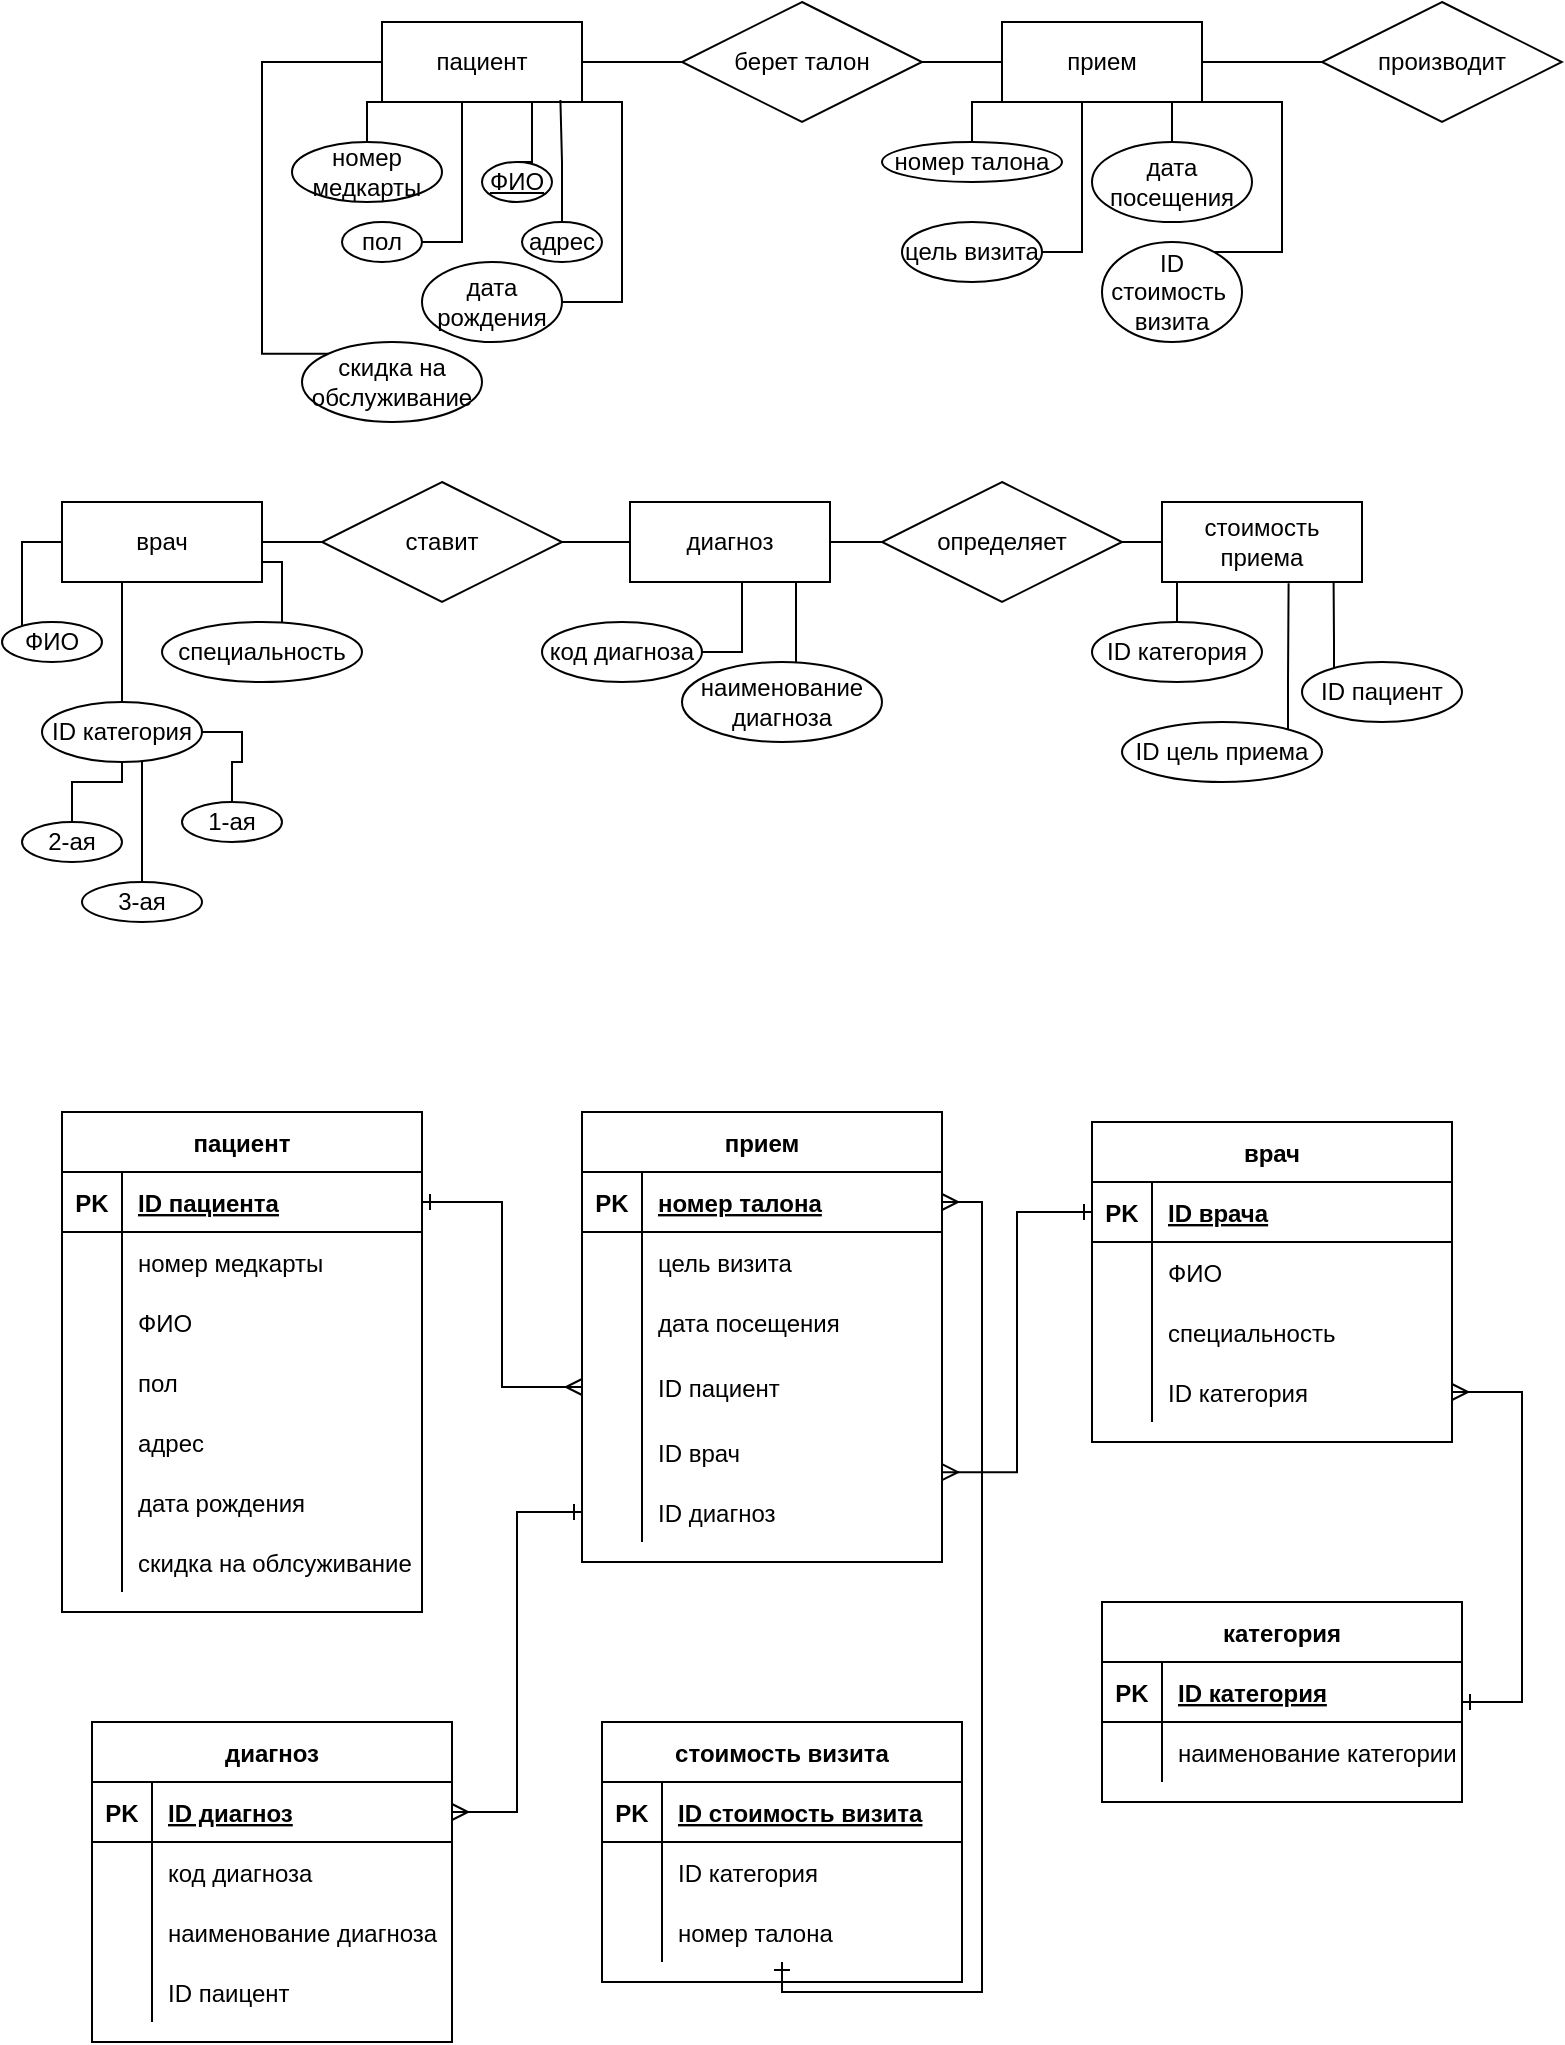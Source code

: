 <mxfile version="20.5.1" type="github">
  <diagram id="0X3aMQWkhvDqGYHZ45x1" name="Страница 1">
    <mxGraphModel dx="1247" dy="706" grid="1" gridSize="10" guides="1" tooltips="1" connect="1" arrows="1" fold="1" page="1" pageScale="1" pageWidth="827" pageHeight="1169" math="0" shadow="0">
      <root>
        <mxCell id="0" />
        <mxCell id="1" parent="0" />
        <mxCell id="5ys136opiZQSAvbPAlZ9-31" style="edgeStyle=orthogonalEdgeStyle;rounded=0;orthogonalLoop=1;jettySize=auto;html=1;entryX=0;entryY=0.5;entryDx=0;entryDy=0;endArrow=none;endFill=0;" parent="1" source="5ys136opiZQSAvbPAlZ9-1" target="5ys136opiZQSAvbPAlZ9-2" edge="1">
          <mxGeometry relative="1" as="geometry" />
        </mxCell>
        <mxCell id="5ys136opiZQSAvbPAlZ9-1" value="пациент" style="whiteSpace=wrap;html=1;align=center;" parent="1" vertex="1">
          <mxGeometry x="190" y="40" width="100" height="40" as="geometry" />
        </mxCell>
        <mxCell id="5ys136opiZQSAvbPAlZ9-32" style="edgeStyle=orthogonalEdgeStyle;rounded=0;orthogonalLoop=1;jettySize=auto;html=1;endArrow=none;endFill=0;" parent="1" source="5ys136opiZQSAvbPAlZ9-2" target="5ys136opiZQSAvbPAlZ9-30" edge="1">
          <mxGeometry relative="1" as="geometry" />
        </mxCell>
        <mxCell id="5ys136opiZQSAvbPAlZ9-2" value="берет талон" style="shape=rhombus;perimeter=rhombusPerimeter;whiteSpace=wrap;html=1;align=center;" parent="1" vertex="1">
          <mxGeometry x="340" y="30" width="120" height="60" as="geometry" />
        </mxCell>
        <mxCell id="5ys136opiZQSAvbPAlZ9-10" style="edgeStyle=orthogonalEdgeStyle;rounded=0;orthogonalLoop=1;jettySize=auto;html=1;endArrow=none;endFill=0;" parent="1" source="5ys136opiZQSAvbPAlZ9-4" target="5ys136opiZQSAvbPAlZ9-1" edge="1">
          <mxGeometry relative="1" as="geometry" />
        </mxCell>
        <mxCell id="5ys136opiZQSAvbPAlZ9-4" value="номер медкарты" style="ellipse;whiteSpace=wrap;html=1;align=center;" parent="1" vertex="1">
          <mxGeometry x="145" y="100" width="75" height="30" as="geometry" />
        </mxCell>
        <mxCell id="5ys136opiZQSAvbPAlZ9-28" style="edgeStyle=orthogonalEdgeStyle;rounded=0;orthogonalLoop=1;jettySize=auto;html=1;exitX=0.5;exitY=0;exitDx=0;exitDy=0;entryX=0.75;entryY=1;entryDx=0;entryDy=0;endArrow=none;endFill=0;" parent="1" source="5ys136opiZQSAvbPAlZ9-5" target="5ys136opiZQSAvbPAlZ9-1" edge="1">
          <mxGeometry relative="1" as="geometry" />
        </mxCell>
        <mxCell id="5ys136opiZQSAvbPAlZ9-5" value="ФИО" style="ellipse;whiteSpace=wrap;html=1;align=center;fontStyle=4;" parent="1" vertex="1">
          <mxGeometry x="240" y="110" width="35" height="20" as="geometry" />
        </mxCell>
        <mxCell id="5ys136opiZQSAvbPAlZ9-20" style="edgeStyle=orthogonalEdgeStyle;rounded=0;orthogonalLoop=1;jettySize=auto;html=1;entryX=1;entryY=1;entryDx=0;entryDy=0;endArrow=none;endFill=0;" parent="1" source="5ys136opiZQSAvbPAlZ9-6" target="5ys136opiZQSAvbPAlZ9-1" edge="1">
          <mxGeometry relative="1" as="geometry">
            <Array as="points">
              <mxPoint x="310" y="180" />
              <mxPoint x="310" y="80" />
            </Array>
          </mxGeometry>
        </mxCell>
        <mxCell id="5ys136opiZQSAvbPAlZ9-6" value="дата рождения" style="ellipse;whiteSpace=wrap;html=1;align=center;" parent="1" vertex="1">
          <mxGeometry x="210" y="160" width="70" height="40" as="geometry" />
        </mxCell>
        <mxCell id="5ys136opiZQSAvbPAlZ9-29" style="edgeStyle=orthogonalEdgeStyle;rounded=0;orthogonalLoop=1;jettySize=auto;html=1;endArrow=none;endFill=0;" parent="1" source="5ys136opiZQSAvbPAlZ9-7" target="5ys136opiZQSAvbPAlZ9-1" edge="1">
          <mxGeometry relative="1" as="geometry">
            <Array as="points">
              <mxPoint x="230" y="150" />
            </Array>
          </mxGeometry>
        </mxCell>
        <mxCell id="5ys136opiZQSAvbPAlZ9-7" value="пол" style="ellipse;whiteSpace=wrap;html=1;align=center;" parent="1" vertex="1">
          <mxGeometry x="170" y="140" width="40" height="20" as="geometry" />
        </mxCell>
        <mxCell id="5ys136opiZQSAvbPAlZ9-21" style="edgeStyle=orthogonalEdgeStyle;rounded=0;orthogonalLoop=1;jettySize=auto;html=1;entryX=0.892;entryY=0.975;entryDx=0;entryDy=0;entryPerimeter=0;endArrow=none;endFill=0;" parent="1" source="5ys136opiZQSAvbPAlZ9-8" target="5ys136opiZQSAvbPAlZ9-1" edge="1">
          <mxGeometry relative="1" as="geometry" />
        </mxCell>
        <mxCell id="5ys136opiZQSAvbPAlZ9-8" value="адрес" style="ellipse;whiteSpace=wrap;html=1;align=center;" parent="1" vertex="1">
          <mxGeometry x="260" y="140" width="40" height="20" as="geometry" />
        </mxCell>
        <mxCell id="5ys136opiZQSAvbPAlZ9-22" style="edgeStyle=orthogonalEdgeStyle;rounded=0;orthogonalLoop=1;jettySize=auto;html=1;exitX=0;exitY=0;exitDx=0;exitDy=0;entryX=0;entryY=0.5;entryDx=0;entryDy=0;endArrow=none;endFill=0;" parent="1" source="5ys136opiZQSAvbPAlZ9-9" target="5ys136opiZQSAvbPAlZ9-1" edge="1">
          <mxGeometry relative="1" as="geometry">
            <Array as="points">
              <mxPoint x="130" y="206" />
              <mxPoint x="130" y="60" />
            </Array>
          </mxGeometry>
        </mxCell>
        <mxCell id="5ys136opiZQSAvbPAlZ9-9" value="скидка на обслуживание" style="ellipse;whiteSpace=wrap;html=1;align=center;" parent="1" vertex="1">
          <mxGeometry x="150" y="200" width="90" height="40" as="geometry" />
        </mxCell>
        <mxCell id="5ys136opiZQSAvbPAlZ9-46" style="edgeStyle=orthogonalEdgeStyle;rounded=0;orthogonalLoop=1;jettySize=auto;html=1;exitX=1;exitY=0.5;exitDx=0;exitDy=0;endArrow=none;endFill=0;" parent="1" source="5ys136opiZQSAvbPAlZ9-30" edge="1">
          <mxGeometry relative="1" as="geometry">
            <mxPoint x="661" y="60.0" as="targetPoint" />
          </mxGeometry>
        </mxCell>
        <mxCell id="5ys136opiZQSAvbPAlZ9-30" value="прием" style="whiteSpace=wrap;html=1;align=center;" parent="1" vertex="1">
          <mxGeometry x="500" y="40" width="100" height="40" as="geometry" />
        </mxCell>
        <mxCell id="5ys136opiZQSAvbPAlZ9-38" style="edgeStyle=orthogonalEdgeStyle;rounded=0;orthogonalLoop=1;jettySize=auto;html=1;endArrow=none;endFill=0;" parent="1" source="5ys136opiZQSAvbPAlZ9-33" target="5ys136opiZQSAvbPAlZ9-30" edge="1">
          <mxGeometry relative="1" as="geometry" />
        </mxCell>
        <mxCell id="5ys136opiZQSAvbPAlZ9-33" value="номер талона" style="ellipse;whiteSpace=wrap;html=1;align=center;" parent="1" vertex="1">
          <mxGeometry x="440" y="100" width="90" height="20" as="geometry" />
        </mxCell>
        <mxCell id="5ys136opiZQSAvbPAlZ9-43" style="edgeStyle=orthogonalEdgeStyle;rounded=0;orthogonalLoop=1;jettySize=auto;html=1;endArrow=none;endFill=0;" parent="1" source="5ys136opiZQSAvbPAlZ9-34" target="5ys136opiZQSAvbPAlZ9-30" edge="1">
          <mxGeometry relative="1" as="geometry" />
        </mxCell>
        <mxCell id="5ys136opiZQSAvbPAlZ9-34" value="дата посещения" style="ellipse;whiteSpace=wrap;html=1;align=center;" parent="1" vertex="1">
          <mxGeometry x="545" y="100" width="80" height="40" as="geometry" />
        </mxCell>
        <mxCell id="5ys136opiZQSAvbPAlZ9-39" style="edgeStyle=orthogonalEdgeStyle;rounded=0;orthogonalLoop=1;jettySize=auto;html=1;endArrow=none;endFill=0;" parent="1" source="5ys136opiZQSAvbPAlZ9-36" target="5ys136opiZQSAvbPAlZ9-30" edge="1">
          <mxGeometry relative="1" as="geometry">
            <Array as="points">
              <mxPoint x="540" y="155" />
            </Array>
          </mxGeometry>
        </mxCell>
        <mxCell id="5ys136opiZQSAvbPAlZ9-36" value="цель визита" style="ellipse;whiteSpace=wrap;html=1;align=center;" parent="1" vertex="1">
          <mxGeometry x="450" y="140" width="70" height="30" as="geometry" />
        </mxCell>
        <mxCell id="5ys136opiZQSAvbPAlZ9-41" style="edgeStyle=orthogonalEdgeStyle;rounded=0;orthogonalLoop=1;jettySize=auto;html=1;entryX=1;entryY=0.5;entryDx=0;entryDy=0;endArrow=none;endFill=0;" parent="1" source="5ys136opiZQSAvbPAlZ9-37" target="5ys136opiZQSAvbPAlZ9-30" edge="1">
          <mxGeometry relative="1" as="geometry">
            <Array as="points">
              <mxPoint x="640" y="155" />
              <mxPoint x="640" y="80" />
              <mxPoint x="600" y="80" />
            </Array>
          </mxGeometry>
        </mxCell>
        <mxCell id="5ys136opiZQSAvbPAlZ9-37" value="ID стоимость&amp;nbsp; визита" style="ellipse;whiteSpace=wrap;html=1;align=center;" parent="1" vertex="1">
          <mxGeometry x="550" y="150" width="70" height="50" as="geometry" />
        </mxCell>
        <mxCell id="5ys136opiZQSAvbPAlZ9-56" style="edgeStyle=orthogonalEdgeStyle;rounded=0;orthogonalLoop=1;jettySize=auto;html=1;entryX=0;entryY=0.5;entryDx=0;entryDy=0;endArrow=none;endFill=0;" parent="1" edge="1">
          <mxGeometry relative="1" as="geometry">
            <mxPoint x="250" y="300" as="sourcePoint" />
            <mxPoint x="314" y="300" as="targetPoint" />
          </mxGeometry>
        </mxCell>
        <mxCell id="5ys136opiZQSAvbPAlZ9-61" style="edgeStyle=orthogonalEdgeStyle;rounded=0;orthogonalLoop=1;jettySize=auto;html=1;endArrow=none;endFill=0;" parent="1" source="5ys136opiZQSAvbPAlZ9-57" edge="1">
          <mxGeometry relative="1" as="geometry">
            <mxPoint x="360.5" y="315" as="targetPoint" />
          </mxGeometry>
        </mxCell>
        <mxCell id="5ys136opiZQSAvbPAlZ9-57" value="код диагноза" style="ellipse;whiteSpace=wrap;html=1;align=center;" parent="1" vertex="1">
          <mxGeometry x="270" y="340" width="80" height="30" as="geometry" />
        </mxCell>
        <mxCell id="5ys136opiZQSAvbPAlZ9-62" style="edgeStyle=orthogonalEdgeStyle;rounded=0;orthogonalLoop=1;jettySize=auto;html=1;endArrow=none;endFill=0;" parent="1" source="5ys136opiZQSAvbPAlZ9-58" edge="1">
          <mxGeometry relative="1" as="geometry">
            <mxPoint x="397" y="320" as="targetPoint" />
            <Array as="points">
              <mxPoint x="397" y="350" />
              <mxPoint x="397" y="350" />
            </Array>
          </mxGeometry>
        </mxCell>
        <mxCell id="5ys136opiZQSAvbPAlZ9-58" value="наименование диагноза" style="ellipse;whiteSpace=wrap;html=1;align=center;" parent="1" vertex="1">
          <mxGeometry x="340" y="360" width="100" height="40" as="geometry" />
        </mxCell>
        <mxCell id="5ys136opiZQSAvbPAlZ9-69" style="edgeStyle=orthogonalEdgeStyle;rounded=0;orthogonalLoop=1;jettySize=auto;html=1;entryX=0;entryY=0.5;entryDx=0;entryDy=0;endArrow=none;endFill=0;" parent="1" source="5ys136opiZQSAvbPAlZ9-59" target="5ys136opiZQSAvbPAlZ9-68" edge="1">
          <mxGeometry relative="1" as="geometry" />
        </mxCell>
        <mxCell id="5ys136opiZQSAvbPAlZ9-59" value="диагноз" style="whiteSpace=wrap;html=1;align=center;" parent="1" vertex="1">
          <mxGeometry x="314" y="280" width="100" height="40" as="geometry" />
        </mxCell>
        <mxCell id="5ys136opiZQSAvbPAlZ9-65" value="стоимость приема" style="whiteSpace=wrap;html=1;align=center;" parent="1" vertex="1">
          <mxGeometry x="580" y="280" width="100" height="40" as="geometry" />
        </mxCell>
        <mxCell id="5ys136opiZQSAvbPAlZ9-70" style="edgeStyle=orthogonalEdgeStyle;rounded=0;orthogonalLoop=1;jettySize=auto;html=1;entryX=0;entryY=0.5;entryDx=0;entryDy=0;endArrow=none;endFill=0;" parent="1" source="5ys136opiZQSAvbPAlZ9-68" target="5ys136opiZQSAvbPAlZ9-65" edge="1">
          <mxGeometry relative="1" as="geometry" />
        </mxCell>
        <mxCell id="5ys136opiZQSAvbPAlZ9-68" value="определяет" style="shape=rhombus;perimeter=rhombusPerimeter;whiteSpace=wrap;html=1;align=center;" parent="1" vertex="1">
          <mxGeometry x="440" y="270" width="120" height="60" as="geometry" />
        </mxCell>
        <mxCell id="5ys136opiZQSAvbPAlZ9-74" style="edgeStyle=orthogonalEdgeStyle;rounded=0;orthogonalLoop=1;jettySize=auto;html=1;entryX=0.075;entryY=1.058;entryDx=0;entryDy=0;entryPerimeter=0;endArrow=none;endFill=0;" parent="1" source="5ys136opiZQSAvbPAlZ9-71" target="5ys136opiZQSAvbPAlZ9-65" edge="1">
          <mxGeometry relative="1" as="geometry" />
        </mxCell>
        <mxCell id="5ys136opiZQSAvbPAlZ9-71" value="ID категория" style="ellipse;whiteSpace=wrap;html=1;align=center;" parent="1" vertex="1">
          <mxGeometry x="545" y="340" width="85" height="30" as="geometry" />
        </mxCell>
        <mxCell id="5ys136opiZQSAvbPAlZ9-76" style="edgeStyle=orthogonalEdgeStyle;rounded=0;orthogonalLoop=1;jettySize=auto;html=1;entryX=0.633;entryY=1.017;entryDx=0;entryDy=0;entryPerimeter=0;endArrow=none;endFill=0;" parent="1" source="5ys136opiZQSAvbPAlZ9-72" target="5ys136opiZQSAvbPAlZ9-65" edge="1">
          <mxGeometry relative="1" as="geometry">
            <Array as="points">
              <mxPoint x="643" y="370" />
              <mxPoint x="643" y="370" />
            </Array>
          </mxGeometry>
        </mxCell>
        <mxCell id="5ys136opiZQSAvbPAlZ9-72" value="ID цель приема" style="ellipse;whiteSpace=wrap;html=1;align=center;" parent="1" vertex="1">
          <mxGeometry x="560" y="390" width="100" height="30" as="geometry" />
        </mxCell>
        <mxCell id="5ys136opiZQSAvbPAlZ9-75" style="edgeStyle=orthogonalEdgeStyle;rounded=0;orthogonalLoop=1;jettySize=auto;html=1;entryX=0.858;entryY=0.996;entryDx=0;entryDy=0;entryPerimeter=0;endArrow=none;endFill=0;" parent="1" source="5ys136opiZQSAvbPAlZ9-73" target="5ys136opiZQSAvbPAlZ9-65" edge="1">
          <mxGeometry relative="1" as="geometry">
            <Array as="points">
              <mxPoint x="666" y="350" />
              <mxPoint x="666" y="350" />
            </Array>
          </mxGeometry>
        </mxCell>
        <mxCell id="5ys136opiZQSAvbPAlZ9-73" value="ID пациент" style="ellipse;whiteSpace=wrap;html=1;align=center;" parent="1" vertex="1">
          <mxGeometry x="650" y="360" width="80" height="30" as="geometry" />
        </mxCell>
        <mxCell id="5ys136opiZQSAvbPAlZ9-78" value="производит" style="shape=rhombus;perimeter=rhombusPerimeter;whiteSpace=wrap;html=1;align=center;" parent="1" vertex="1">
          <mxGeometry x="660" y="30" width="120" height="60" as="geometry" />
        </mxCell>
        <mxCell id="5ys136opiZQSAvbPAlZ9-81" style="edgeStyle=orthogonalEdgeStyle;rounded=0;orthogonalLoop=1;jettySize=auto;html=1;exitX=1;exitY=0.5;exitDx=0;exitDy=0;entryX=0;entryY=0.5;entryDx=0;entryDy=0;endArrow=none;endFill=0;" parent="1" source="5ys136opiZQSAvbPAlZ9-79" target="5ys136opiZQSAvbPAlZ9-80" edge="1">
          <mxGeometry relative="1" as="geometry" />
        </mxCell>
        <mxCell id="5ys136opiZQSAvbPAlZ9-89" style="edgeStyle=orthogonalEdgeStyle;rounded=0;orthogonalLoop=1;jettySize=auto;html=1;exitX=1;exitY=0.75;exitDx=0;exitDy=0;entryX=0.6;entryY=0;entryDx=0;entryDy=0;entryPerimeter=0;endArrow=none;endFill=0;" parent="1" source="5ys136opiZQSAvbPAlZ9-79" target="5ys136opiZQSAvbPAlZ9-83" edge="1">
          <mxGeometry relative="1" as="geometry" />
        </mxCell>
        <mxCell id="5ys136opiZQSAvbPAlZ9-79" value="врач" style="whiteSpace=wrap;html=1;align=center;" parent="1" vertex="1">
          <mxGeometry x="30" y="280" width="100" height="40" as="geometry" />
        </mxCell>
        <mxCell id="5ys136opiZQSAvbPAlZ9-80" value="ставит" style="shape=rhombus;perimeter=rhombusPerimeter;whiteSpace=wrap;html=1;align=center;" parent="1" vertex="1">
          <mxGeometry x="160" y="270" width="120" height="60" as="geometry" />
        </mxCell>
        <mxCell id="5ys136opiZQSAvbPAlZ9-86" style="edgeStyle=orthogonalEdgeStyle;rounded=0;orthogonalLoop=1;jettySize=auto;html=1;entryX=0;entryY=0.5;entryDx=0;entryDy=0;endArrow=none;endFill=0;" parent="1" source="5ys136opiZQSAvbPAlZ9-82" target="5ys136opiZQSAvbPAlZ9-79" edge="1">
          <mxGeometry relative="1" as="geometry">
            <Array as="points">
              <mxPoint x="10" y="300" />
            </Array>
          </mxGeometry>
        </mxCell>
        <mxCell id="5ys136opiZQSAvbPAlZ9-82" value="ФИО" style="ellipse;whiteSpace=wrap;html=1;align=center;" parent="1" vertex="1">
          <mxGeometry y="340" width="50" height="20" as="geometry" />
        </mxCell>
        <mxCell id="5ys136opiZQSAvbPAlZ9-83" value="специальность" style="ellipse;whiteSpace=wrap;html=1;align=center;" parent="1" vertex="1">
          <mxGeometry x="80" y="340" width="100" height="30" as="geometry" />
        </mxCell>
        <mxCell id="5ys136opiZQSAvbPAlZ9-88" style="edgeStyle=orthogonalEdgeStyle;rounded=0;orthogonalLoop=1;jettySize=auto;html=1;endArrow=none;endFill=0;" parent="1" source="5ys136opiZQSAvbPAlZ9-85" target="5ys136opiZQSAvbPAlZ9-79" edge="1">
          <mxGeometry relative="1" as="geometry">
            <Array as="points">
              <mxPoint x="60" y="330" />
              <mxPoint x="60" y="330" />
            </Array>
          </mxGeometry>
        </mxCell>
        <mxCell id="5ys136opiZQSAvbPAlZ9-85" value="ID категория" style="ellipse;whiteSpace=wrap;html=1;align=center;" parent="1" vertex="1">
          <mxGeometry x="20" y="380" width="80" height="30" as="geometry" />
        </mxCell>
        <mxCell id="PW4M1pUu8rgqeI3cJImN-9" style="edgeStyle=orthogonalEdgeStyle;rounded=0;orthogonalLoop=1;jettySize=auto;html=1;entryX=1;entryY=0.5;entryDx=0;entryDy=0;endArrow=none;endFill=0;" edge="1" parent="1" source="PW4M1pUu8rgqeI3cJImN-2" target="5ys136opiZQSAvbPAlZ9-85">
          <mxGeometry relative="1" as="geometry" />
        </mxCell>
        <mxCell id="PW4M1pUu8rgqeI3cJImN-2" value="1-ая" style="ellipse;whiteSpace=wrap;html=1;align=center;" vertex="1" parent="1">
          <mxGeometry x="90" y="430" width="50" height="20" as="geometry" />
        </mxCell>
        <mxCell id="PW4M1pUu8rgqeI3cJImN-7" style="edgeStyle=orthogonalEdgeStyle;rounded=0;orthogonalLoop=1;jettySize=auto;html=1;endArrow=none;endFill=0;" edge="1" parent="1" source="PW4M1pUu8rgqeI3cJImN-3" target="5ys136opiZQSAvbPAlZ9-85">
          <mxGeometry relative="1" as="geometry">
            <Array as="points">
              <mxPoint x="70" y="420" />
              <mxPoint x="70" y="420" />
            </Array>
          </mxGeometry>
        </mxCell>
        <mxCell id="PW4M1pUu8rgqeI3cJImN-3" value="3-ая" style="ellipse;whiteSpace=wrap;html=1;align=center;" vertex="1" parent="1">
          <mxGeometry x="40" y="470" width="60" height="20" as="geometry" />
        </mxCell>
        <mxCell id="PW4M1pUu8rgqeI3cJImN-8" style="edgeStyle=orthogonalEdgeStyle;rounded=0;orthogonalLoop=1;jettySize=auto;html=1;endArrow=none;endFill=0;" edge="1" parent="1" source="PW4M1pUu8rgqeI3cJImN-4" target="5ys136opiZQSAvbPAlZ9-85">
          <mxGeometry relative="1" as="geometry" />
        </mxCell>
        <mxCell id="PW4M1pUu8rgqeI3cJImN-4" value="2-ая" style="ellipse;whiteSpace=wrap;html=1;align=center;" vertex="1" parent="1">
          <mxGeometry x="10" y="440" width="50" height="20" as="geometry" />
        </mxCell>
        <mxCell id="PW4M1pUu8rgqeI3cJImN-10" value="пациент" style="shape=table;startSize=30;container=1;collapsible=1;childLayout=tableLayout;fixedRows=1;rowLines=0;fontStyle=1;align=center;resizeLast=1;" vertex="1" parent="1">
          <mxGeometry x="30" y="585" width="180" height="250" as="geometry" />
        </mxCell>
        <mxCell id="PW4M1pUu8rgqeI3cJImN-11" value="" style="shape=tableRow;horizontal=0;startSize=0;swimlaneHead=0;swimlaneBody=0;fillColor=none;collapsible=0;dropTarget=0;points=[[0,0.5],[1,0.5]];portConstraint=eastwest;top=0;left=0;right=0;bottom=1;" vertex="1" parent="PW4M1pUu8rgqeI3cJImN-10">
          <mxGeometry y="30" width="180" height="30" as="geometry" />
        </mxCell>
        <mxCell id="PW4M1pUu8rgqeI3cJImN-12" value="PK" style="shape=partialRectangle;connectable=0;fillColor=none;top=0;left=0;bottom=0;right=0;fontStyle=1;overflow=hidden;" vertex="1" parent="PW4M1pUu8rgqeI3cJImN-11">
          <mxGeometry width="30" height="30" as="geometry">
            <mxRectangle width="30" height="30" as="alternateBounds" />
          </mxGeometry>
        </mxCell>
        <mxCell id="PW4M1pUu8rgqeI3cJImN-13" value="ID пациента" style="shape=partialRectangle;connectable=0;fillColor=none;top=0;left=0;bottom=0;right=0;align=left;spacingLeft=6;fontStyle=5;overflow=hidden;" vertex="1" parent="PW4M1pUu8rgqeI3cJImN-11">
          <mxGeometry x="30" width="150" height="30" as="geometry">
            <mxRectangle width="150" height="30" as="alternateBounds" />
          </mxGeometry>
        </mxCell>
        <mxCell id="PW4M1pUu8rgqeI3cJImN-14" value="" style="shape=tableRow;horizontal=0;startSize=0;swimlaneHead=0;swimlaneBody=0;fillColor=none;collapsible=0;dropTarget=0;points=[[0,0.5],[1,0.5]];portConstraint=eastwest;top=0;left=0;right=0;bottom=0;" vertex="1" parent="PW4M1pUu8rgqeI3cJImN-10">
          <mxGeometry y="60" width="180" height="30" as="geometry" />
        </mxCell>
        <mxCell id="PW4M1pUu8rgqeI3cJImN-15" value="" style="shape=partialRectangle;connectable=0;fillColor=none;top=0;left=0;bottom=0;right=0;editable=1;overflow=hidden;" vertex="1" parent="PW4M1pUu8rgqeI3cJImN-14">
          <mxGeometry width="30" height="30" as="geometry">
            <mxRectangle width="30" height="30" as="alternateBounds" />
          </mxGeometry>
        </mxCell>
        <mxCell id="PW4M1pUu8rgqeI3cJImN-16" value="номер медкарты" style="shape=partialRectangle;connectable=0;fillColor=none;top=0;left=0;bottom=0;right=0;align=left;spacingLeft=6;overflow=hidden;" vertex="1" parent="PW4M1pUu8rgqeI3cJImN-14">
          <mxGeometry x="30" width="150" height="30" as="geometry">
            <mxRectangle width="150" height="30" as="alternateBounds" />
          </mxGeometry>
        </mxCell>
        <mxCell id="PW4M1pUu8rgqeI3cJImN-17" value="" style="shape=tableRow;horizontal=0;startSize=0;swimlaneHead=0;swimlaneBody=0;fillColor=none;collapsible=0;dropTarget=0;points=[[0,0.5],[1,0.5]];portConstraint=eastwest;top=0;left=0;right=0;bottom=0;" vertex="1" parent="PW4M1pUu8rgqeI3cJImN-10">
          <mxGeometry y="90" width="180" height="30" as="geometry" />
        </mxCell>
        <mxCell id="PW4M1pUu8rgqeI3cJImN-18" value="" style="shape=partialRectangle;connectable=0;fillColor=none;top=0;left=0;bottom=0;right=0;editable=1;overflow=hidden;" vertex="1" parent="PW4M1pUu8rgqeI3cJImN-17">
          <mxGeometry width="30" height="30" as="geometry">
            <mxRectangle width="30" height="30" as="alternateBounds" />
          </mxGeometry>
        </mxCell>
        <mxCell id="PW4M1pUu8rgqeI3cJImN-19" value="ФИО" style="shape=partialRectangle;connectable=0;fillColor=none;top=0;left=0;bottom=0;right=0;align=left;spacingLeft=6;overflow=hidden;" vertex="1" parent="PW4M1pUu8rgqeI3cJImN-17">
          <mxGeometry x="30" width="150" height="30" as="geometry">
            <mxRectangle width="150" height="30" as="alternateBounds" />
          </mxGeometry>
        </mxCell>
        <mxCell id="PW4M1pUu8rgqeI3cJImN-20" value="" style="shape=tableRow;horizontal=0;startSize=0;swimlaneHead=0;swimlaneBody=0;fillColor=none;collapsible=0;dropTarget=0;points=[[0,0.5],[1,0.5]];portConstraint=eastwest;top=0;left=0;right=0;bottom=0;" vertex="1" parent="PW4M1pUu8rgqeI3cJImN-10">
          <mxGeometry y="120" width="180" height="30" as="geometry" />
        </mxCell>
        <mxCell id="PW4M1pUu8rgqeI3cJImN-21" value="" style="shape=partialRectangle;connectable=0;fillColor=none;top=0;left=0;bottom=0;right=0;editable=1;overflow=hidden;" vertex="1" parent="PW4M1pUu8rgqeI3cJImN-20">
          <mxGeometry width="30" height="30" as="geometry">
            <mxRectangle width="30" height="30" as="alternateBounds" />
          </mxGeometry>
        </mxCell>
        <mxCell id="PW4M1pUu8rgqeI3cJImN-22" value="пол" style="shape=partialRectangle;connectable=0;fillColor=none;top=0;left=0;bottom=0;right=0;align=left;spacingLeft=6;overflow=hidden;" vertex="1" parent="PW4M1pUu8rgqeI3cJImN-20">
          <mxGeometry x="30" width="150" height="30" as="geometry">
            <mxRectangle width="150" height="30" as="alternateBounds" />
          </mxGeometry>
        </mxCell>
        <mxCell id="PW4M1pUu8rgqeI3cJImN-26" style="shape=tableRow;horizontal=0;startSize=0;swimlaneHead=0;swimlaneBody=0;fillColor=none;collapsible=0;dropTarget=0;points=[[0,0.5],[1,0.5]];portConstraint=eastwest;top=0;left=0;right=0;bottom=0;" vertex="1" parent="PW4M1pUu8rgqeI3cJImN-10">
          <mxGeometry y="150" width="180" height="30" as="geometry" />
        </mxCell>
        <mxCell id="PW4M1pUu8rgqeI3cJImN-27" style="shape=partialRectangle;connectable=0;fillColor=none;top=0;left=0;bottom=0;right=0;editable=1;overflow=hidden;" vertex="1" parent="PW4M1pUu8rgqeI3cJImN-26">
          <mxGeometry width="30" height="30" as="geometry">
            <mxRectangle width="30" height="30" as="alternateBounds" />
          </mxGeometry>
        </mxCell>
        <mxCell id="PW4M1pUu8rgqeI3cJImN-28" value="адрес" style="shape=partialRectangle;connectable=0;fillColor=none;top=0;left=0;bottom=0;right=0;align=left;spacingLeft=6;overflow=hidden;" vertex="1" parent="PW4M1pUu8rgqeI3cJImN-26">
          <mxGeometry x="30" width="150" height="30" as="geometry">
            <mxRectangle width="150" height="30" as="alternateBounds" />
          </mxGeometry>
        </mxCell>
        <mxCell id="PW4M1pUu8rgqeI3cJImN-23" style="shape=tableRow;horizontal=0;startSize=0;swimlaneHead=0;swimlaneBody=0;fillColor=none;collapsible=0;dropTarget=0;points=[[0,0.5],[1,0.5]];portConstraint=eastwest;top=0;left=0;right=0;bottom=0;" vertex="1" parent="PW4M1pUu8rgqeI3cJImN-10">
          <mxGeometry y="180" width="180" height="30" as="geometry" />
        </mxCell>
        <mxCell id="PW4M1pUu8rgqeI3cJImN-24" style="shape=partialRectangle;connectable=0;fillColor=none;top=0;left=0;bottom=0;right=0;editable=1;overflow=hidden;" vertex="1" parent="PW4M1pUu8rgqeI3cJImN-23">
          <mxGeometry width="30" height="30" as="geometry">
            <mxRectangle width="30" height="30" as="alternateBounds" />
          </mxGeometry>
        </mxCell>
        <mxCell id="PW4M1pUu8rgqeI3cJImN-25" value="дата рождения" style="shape=partialRectangle;connectable=0;fillColor=none;top=0;left=0;bottom=0;right=0;align=left;spacingLeft=6;overflow=hidden;" vertex="1" parent="PW4M1pUu8rgqeI3cJImN-23">
          <mxGeometry x="30" width="150" height="30" as="geometry">
            <mxRectangle width="150" height="30" as="alternateBounds" />
          </mxGeometry>
        </mxCell>
        <mxCell id="PW4M1pUu8rgqeI3cJImN-29" style="shape=tableRow;horizontal=0;startSize=0;swimlaneHead=0;swimlaneBody=0;fillColor=none;collapsible=0;dropTarget=0;points=[[0,0.5],[1,0.5]];portConstraint=eastwest;top=0;left=0;right=0;bottom=0;" vertex="1" parent="PW4M1pUu8rgqeI3cJImN-10">
          <mxGeometry y="210" width="180" height="30" as="geometry" />
        </mxCell>
        <mxCell id="PW4M1pUu8rgqeI3cJImN-30" style="shape=partialRectangle;connectable=0;fillColor=none;top=0;left=0;bottom=0;right=0;editable=1;overflow=hidden;" vertex="1" parent="PW4M1pUu8rgqeI3cJImN-29">
          <mxGeometry width="30" height="30" as="geometry">
            <mxRectangle width="30" height="30" as="alternateBounds" />
          </mxGeometry>
        </mxCell>
        <mxCell id="PW4M1pUu8rgqeI3cJImN-31" value="скидка на облсуживание" style="shape=partialRectangle;connectable=0;fillColor=none;top=0;left=0;bottom=0;right=0;align=left;spacingLeft=6;overflow=hidden;" vertex="1" parent="PW4M1pUu8rgqeI3cJImN-29">
          <mxGeometry x="30" width="150" height="30" as="geometry">
            <mxRectangle width="150" height="30" as="alternateBounds" />
          </mxGeometry>
        </mxCell>
        <mxCell id="PW4M1pUu8rgqeI3cJImN-33" value="прием" style="shape=table;startSize=30;container=1;collapsible=1;childLayout=tableLayout;fixedRows=1;rowLines=0;fontStyle=1;align=center;resizeLast=1;" vertex="1" parent="1">
          <mxGeometry x="290" y="585" width="180" height="225" as="geometry" />
        </mxCell>
        <mxCell id="PW4M1pUu8rgqeI3cJImN-34" value="" style="shape=tableRow;horizontal=0;startSize=0;swimlaneHead=0;swimlaneBody=0;fillColor=none;collapsible=0;dropTarget=0;points=[[0,0.5],[1,0.5]];portConstraint=eastwest;top=0;left=0;right=0;bottom=1;" vertex="1" parent="PW4M1pUu8rgqeI3cJImN-33">
          <mxGeometry y="30" width="180" height="30" as="geometry" />
        </mxCell>
        <mxCell id="PW4M1pUu8rgqeI3cJImN-35" value="PK" style="shape=partialRectangle;connectable=0;fillColor=none;top=0;left=0;bottom=0;right=0;fontStyle=1;overflow=hidden;" vertex="1" parent="PW4M1pUu8rgqeI3cJImN-34">
          <mxGeometry width="30" height="30" as="geometry">
            <mxRectangle width="30" height="30" as="alternateBounds" />
          </mxGeometry>
        </mxCell>
        <mxCell id="PW4M1pUu8rgqeI3cJImN-36" value="номер талона" style="shape=partialRectangle;connectable=0;fillColor=none;top=0;left=0;bottom=0;right=0;align=left;spacingLeft=6;fontStyle=5;overflow=hidden;" vertex="1" parent="PW4M1pUu8rgqeI3cJImN-34">
          <mxGeometry x="30" width="150" height="30" as="geometry">
            <mxRectangle width="150" height="30" as="alternateBounds" />
          </mxGeometry>
        </mxCell>
        <mxCell id="PW4M1pUu8rgqeI3cJImN-40" value="" style="shape=tableRow;horizontal=0;startSize=0;swimlaneHead=0;swimlaneBody=0;fillColor=none;collapsible=0;dropTarget=0;points=[[0,0.5],[1,0.5]];portConstraint=eastwest;top=0;left=0;right=0;bottom=0;" vertex="1" parent="PW4M1pUu8rgqeI3cJImN-33">
          <mxGeometry y="60" width="180" height="30" as="geometry" />
        </mxCell>
        <mxCell id="PW4M1pUu8rgqeI3cJImN-41" value="" style="shape=partialRectangle;connectable=0;fillColor=none;top=0;left=0;bottom=0;right=0;editable=1;overflow=hidden;" vertex="1" parent="PW4M1pUu8rgqeI3cJImN-40">
          <mxGeometry width="30" height="30" as="geometry">
            <mxRectangle width="30" height="30" as="alternateBounds" />
          </mxGeometry>
        </mxCell>
        <mxCell id="PW4M1pUu8rgqeI3cJImN-42" value="цель визита" style="shape=partialRectangle;connectable=0;fillColor=none;top=0;left=0;bottom=0;right=0;align=left;spacingLeft=6;overflow=hidden;" vertex="1" parent="PW4M1pUu8rgqeI3cJImN-40">
          <mxGeometry x="30" width="150" height="30" as="geometry">
            <mxRectangle width="150" height="30" as="alternateBounds" />
          </mxGeometry>
        </mxCell>
        <mxCell id="PW4M1pUu8rgqeI3cJImN-43" value="" style="shape=tableRow;horizontal=0;startSize=0;swimlaneHead=0;swimlaneBody=0;fillColor=none;collapsible=0;dropTarget=0;points=[[0,0.5],[1,0.5]];portConstraint=eastwest;top=0;left=0;right=0;bottom=0;" vertex="1" parent="PW4M1pUu8rgqeI3cJImN-33">
          <mxGeometry y="90" width="180" height="30" as="geometry" />
        </mxCell>
        <mxCell id="PW4M1pUu8rgqeI3cJImN-44" value="" style="shape=partialRectangle;connectable=0;fillColor=none;top=0;left=0;bottom=0;right=0;editable=1;overflow=hidden;" vertex="1" parent="PW4M1pUu8rgqeI3cJImN-43">
          <mxGeometry width="30" height="30" as="geometry">
            <mxRectangle width="30" height="30" as="alternateBounds" />
          </mxGeometry>
        </mxCell>
        <mxCell id="PW4M1pUu8rgqeI3cJImN-45" value="дата посещения" style="shape=partialRectangle;connectable=0;fillColor=none;top=0;left=0;bottom=0;right=0;align=left;spacingLeft=6;overflow=hidden;" vertex="1" parent="PW4M1pUu8rgqeI3cJImN-43">
          <mxGeometry x="30" width="150" height="30" as="geometry">
            <mxRectangle width="150" height="30" as="alternateBounds" />
          </mxGeometry>
        </mxCell>
        <mxCell id="PW4M1pUu8rgqeI3cJImN-46" style="shape=tableRow;horizontal=0;startSize=0;swimlaneHead=0;swimlaneBody=0;fillColor=none;collapsible=0;dropTarget=0;points=[[0,0.5],[1,0.5]];portConstraint=eastwest;top=0;left=0;right=0;bottom=0;" vertex="1" parent="PW4M1pUu8rgqeI3cJImN-33">
          <mxGeometry y="120" width="180" height="35" as="geometry" />
        </mxCell>
        <mxCell id="PW4M1pUu8rgqeI3cJImN-47" style="shape=partialRectangle;connectable=0;fillColor=none;top=0;left=0;bottom=0;right=0;editable=1;overflow=hidden;" vertex="1" parent="PW4M1pUu8rgqeI3cJImN-46">
          <mxGeometry width="30" height="35" as="geometry">
            <mxRectangle width="30" height="35" as="alternateBounds" />
          </mxGeometry>
        </mxCell>
        <mxCell id="PW4M1pUu8rgqeI3cJImN-48" value="ID пациент" style="shape=partialRectangle;connectable=0;fillColor=none;top=0;left=0;bottom=0;right=0;align=left;spacingLeft=6;overflow=hidden;" vertex="1" parent="PW4M1pUu8rgqeI3cJImN-46">
          <mxGeometry x="30" width="150" height="35" as="geometry">
            <mxRectangle width="150" height="35" as="alternateBounds" />
          </mxGeometry>
        </mxCell>
        <mxCell id="PW4M1pUu8rgqeI3cJImN-63" style="shape=tableRow;horizontal=0;startSize=0;swimlaneHead=0;swimlaneBody=0;fillColor=none;collapsible=0;dropTarget=0;points=[[0,0.5],[1,0.5]];portConstraint=eastwest;top=0;left=0;right=0;bottom=0;" vertex="1" parent="PW4M1pUu8rgqeI3cJImN-33">
          <mxGeometry y="155" width="180" height="30" as="geometry" />
        </mxCell>
        <mxCell id="PW4M1pUu8rgqeI3cJImN-64" style="shape=partialRectangle;connectable=0;fillColor=none;top=0;left=0;bottom=0;right=0;editable=1;overflow=hidden;" vertex="1" parent="PW4M1pUu8rgqeI3cJImN-63">
          <mxGeometry width="30" height="30" as="geometry">
            <mxRectangle width="30" height="30" as="alternateBounds" />
          </mxGeometry>
        </mxCell>
        <mxCell id="PW4M1pUu8rgqeI3cJImN-65" value="ID врач" style="shape=partialRectangle;connectable=0;fillColor=none;top=0;left=0;bottom=0;right=0;align=left;spacingLeft=6;overflow=hidden;" vertex="1" parent="PW4M1pUu8rgqeI3cJImN-63">
          <mxGeometry x="30" width="150" height="30" as="geometry">
            <mxRectangle width="150" height="30" as="alternateBounds" />
          </mxGeometry>
        </mxCell>
        <mxCell id="PW4M1pUu8rgqeI3cJImN-141" style="shape=tableRow;horizontal=0;startSize=0;swimlaneHead=0;swimlaneBody=0;fillColor=none;collapsible=0;dropTarget=0;points=[[0,0.5],[1,0.5]];portConstraint=eastwest;top=0;left=0;right=0;bottom=0;" vertex="1" parent="PW4M1pUu8rgqeI3cJImN-33">
          <mxGeometry y="185" width="180" height="30" as="geometry" />
        </mxCell>
        <mxCell id="PW4M1pUu8rgqeI3cJImN-142" style="shape=partialRectangle;connectable=0;fillColor=none;top=0;left=0;bottom=0;right=0;editable=1;overflow=hidden;" vertex="1" parent="PW4M1pUu8rgqeI3cJImN-141">
          <mxGeometry width="30" height="30" as="geometry">
            <mxRectangle width="30" height="30" as="alternateBounds" />
          </mxGeometry>
        </mxCell>
        <mxCell id="PW4M1pUu8rgqeI3cJImN-143" value="ID диагноз" style="shape=partialRectangle;connectable=0;fillColor=none;top=0;left=0;bottom=0;right=0;align=left;spacingLeft=6;overflow=hidden;" vertex="1" parent="PW4M1pUu8rgqeI3cJImN-141">
          <mxGeometry x="30" width="150" height="30" as="geometry">
            <mxRectangle width="150" height="30" as="alternateBounds" />
          </mxGeometry>
        </mxCell>
        <mxCell id="PW4M1pUu8rgqeI3cJImN-66" style="edgeStyle=orthogonalEdgeStyle;rounded=0;orthogonalLoop=1;jettySize=auto;html=1;entryX=0;entryY=0.5;entryDx=0;entryDy=0;startArrow=ERone;startFill=0;endArrow=ERmany;endFill=0;" edge="1" parent="1" source="PW4M1pUu8rgqeI3cJImN-11" target="PW4M1pUu8rgqeI3cJImN-46">
          <mxGeometry relative="1" as="geometry" />
        </mxCell>
        <mxCell id="PW4M1pUu8rgqeI3cJImN-71" value="врач" style="shape=table;startSize=30;container=1;collapsible=1;childLayout=tableLayout;fixedRows=1;rowLines=0;fontStyle=1;align=center;resizeLast=1;" vertex="1" parent="1">
          <mxGeometry x="545" y="590" width="180" height="160" as="geometry" />
        </mxCell>
        <mxCell id="PW4M1pUu8rgqeI3cJImN-72" value="" style="shape=tableRow;horizontal=0;startSize=0;swimlaneHead=0;swimlaneBody=0;fillColor=none;collapsible=0;dropTarget=0;points=[[0,0.5],[1,0.5]];portConstraint=eastwest;top=0;left=0;right=0;bottom=1;" vertex="1" parent="PW4M1pUu8rgqeI3cJImN-71">
          <mxGeometry y="30" width="180" height="30" as="geometry" />
        </mxCell>
        <mxCell id="PW4M1pUu8rgqeI3cJImN-73" value="PK" style="shape=partialRectangle;connectable=0;fillColor=none;top=0;left=0;bottom=0;right=0;fontStyle=1;overflow=hidden;" vertex="1" parent="PW4M1pUu8rgqeI3cJImN-72">
          <mxGeometry width="30" height="30" as="geometry">
            <mxRectangle width="30" height="30" as="alternateBounds" />
          </mxGeometry>
        </mxCell>
        <mxCell id="PW4M1pUu8rgqeI3cJImN-74" value="ID врача" style="shape=partialRectangle;connectable=0;fillColor=none;top=0;left=0;bottom=0;right=0;align=left;spacingLeft=6;fontStyle=5;overflow=hidden;" vertex="1" parent="PW4M1pUu8rgqeI3cJImN-72">
          <mxGeometry x="30" width="150" height="30" as="geometry">
            <mxRectangle width="150" height="30" as="alternateBounds" />
          </mxGeometry>
        </mxCell>
        <mxCell id="PW4M1pUu8rgqeI3cJImN-75" value="" style="shape=tableRow;horizontal=0;startSize=0;swimlaneHead=0;swimlaneBody=0;fillColor=none;collapsible=0;dropTarget=0;points=[[0,0.5],[1,0.5]];portConstraint=eastwest;top=0;left=0;right=0;bottom=0;" vertex="1" parent="PW4M1pUu8rgqeI3cJImN-71">
          <mxGeometry y="60" width="180" height="30" as="geometry" />
        </mxCell>
        <mxCell id="PW4M1pUu8rgqeI3cJImN-76" value="" style="shape=partialRectangle;connectable=0;fillColor=none;top=0;left=0;bottom=0;right=0;editable=1;overflow=hidden;" vertex="1" parent="PW4M1pUu8rgqeI3cJImN-75">
          <mxGeometry width="30" height="30" as="geometry">
            <mxRectangle width="30" height="30" as="alternateBounds" />
          </mxGeometry>
        </mxCell>
        <mxCell id="PW4M1pUu8rgqeI3cJImN-77" value="ФИО" style="shape=partialRectangle;connectable=0;fillColor=none;top=0;left=0;bottom=0;right=0;align=left;spacingLeft=6;overflow=hidden;" vertex="1" parent="PW4M1pUu8rgqeI3cJImN-75">
          <mxGeometry x="30" width="150" height="30" as="geometry">
            <mxRectangle width="150" height="30" as="alternateBounds" />
          </mxGeometry>
        </mxCell>
        <mxCell id="PW4M1pUu8rgqeI3cJImN-78" value="" style="shape=tableRow;horizontal=0;startSize=0;swimlaneHead=0;swimlaneBody=0;fillColor=none;collapsible=0;dropTarget=0;points=[[0,0.5],[1,0.5]];portConstraint=eastwest;top=0;left=0;right=0;bottom=0;" vertex="1" parent="PW4M1pUu8rgqeI3cJImN-71">
          <mxGeometry y="90" width="180" height="30" as="geometry" />
        </mxCell>
        <mxCell id="PW4M1pUu8rgqeI3cJImN-79" value="" style="shape=partialRectangle;connectable=0;fillColor=none;top=0;left=0;bottom=0;right=0;editable=1;overflow=hidden;" vertex="1" parent="PW4M1pUu8rgqeI3cJImN-78">
          <mxGeometry width="30" height="30" as="geometry">
            <mxRectangle width="30" height="30" as="alternateBounds" />
          </mxGeometry>
        </mxCell>
        <mxCell id="PW4M1pUu8rgqeI3cJImN-80" value="специальность" style="shape=partialRectangle;connectable=0;fillColor=none;top=0;left=0;bottom=0;right=0;align=left;spacingLeft=6;overflow=hidden;" vertex="1" parent="PW4M1pUu8rgqeI3cJImN-78">
          <mxGeometry x="30" width="150" height="30" as="geometry">
            <mxRectangle width="150" height="30" as="alternateBounds" />
          </mxGeometry>
        </mxCell>
        <mxCell id="PW4M1pUu8rgqeI3cJImN-81" value="" style="shape=tableRow;horizontal=0;startSize=0;swimlaneHead=0;swimlaneBody=0;fillColor=none;collapsible=0;dropTarget=0;points=[[0,0.5],[1,0.5]];portConstraint=eastwest;top=0;left=0;right=0;bottom=0;" vertex="1" parent="PW4M1pUu8rgqeI3cJImN-71">
          <mxGeometry y="120" width="180" height="30" as="geometry" />
        </mxCell>
        <mxCell id="PW4M1pUu8rgqeI3cJImN-82" value="" style="shape=partialRectangle;connectable=0;fillColor=none;top=0;left=0;bottom=0;right=0;editable=1;overflow=hidden;" vertex="1" parent="PW4M1pUu8rgqeI3cJImN-81">
          <mxGeometry width="30" height="30" as="geometry">
            <mxRectangle width="30" height="30" as="alternateBounds" />
          </mxGeometry>
        </mxCell>
        <mxCell id="PW4M1pUu8rgqeI3cJImN-83" value="ID категория" style="shape=partialRectangle;connectable=0;fillColor=none;top=0;left=0;bottom=0;right=0;align=left;spacingLeft=6;overflow=hidden;" vertex="1" parent="PW4M1pUu8rgqeI3cJImN-81">
          <mxGeometry x="30" width="150" height="30" as="geometry">
            <mxRectangle width="150" height="30" as="alternateBounds" />
          </mxGeometry>
        </mxCell>
        <mxCell id="PW4M1pUu8rgqeI3cJImN-105" style="edgeStyle=orthogonalEdgeStyle;rounded=0;orthogonalLoop=1;jettySize=auto;html=1;entryX=1;entryY=0.5;entryDx=0;entryDy=0;startArrow=ERone;startFill=0;endArrow=ERmany;endFill=0;" edge="1" parent="1" source="PW4M1pUu8rgqeI3cJImN-91" target="PW4M1pUu8rgqeI3cJImN-81">
          <mxGeometry relative="1" as="geometry">
            <Array as="points">
              <mxPoint x="760" y="880" />
              <mxPoint x="760" y="725" />
            </Array>
          </mxGeometry>
        </mxCell>
        <mxCell id="PW4M1pUu8rgqeI3cJImN-91" value="категория" style="shape=table;startSize=30;container=1;collapsible=1;childLayout=tableLayout;fixedRows=1;rowLines=0;fontStyle=1;align=center;resizeLast=1;" vertex="1" parent="1">
          <mxGeometry x="550" y="830" width="180" height="100" as="geometry" />
        </mxCell>
        <mxCell id="PW4M1pUu8rgqeI3cJImN-92" value="" style="shape=tableRow;horizontal=0;startSize=0;swimlaneHead=0;swimlaneBody=0;fillColor=none;collapsible=0;dropTarget=0;points=[[0,0.5],[1,0.5]];portConstraint=eastwest;top=0;left=0;right=0;bottom=1;" vertex="1" parent="PW4M1pUu8rgqeI3cJImN-91">
          <mxGeometry y="30" width="180" height="30" as="geometry" />
        </mxCell>
        <mxCell id="PW4M1pUu8rgqeI3cJImN-93" value="PK" style="shape=partialRectangle;connectable=0;fillColor=none;top=0;left=0;bottom=0;right=0;fontStyle=1;overflow=hidden;" vertex="1" parent="PW4M1pUu8rgqeI3cJImN-92">
          <mxGeometry width="30" height="30" as="geometry">
            <mxRectangle width="30" height="30" as="alternateBounds" />
          </mxGeometry>
        </mxCell>
        <mxCell id="PW4M1pUu8rgqeI3cJImN-94" value="ID категория" style="shape=partialRectangle;connectable=0;fillColor=none;top=0;left=0;bottom=0;right=0;align=left;spacingLeft=6;fontStyle=5;overflow=hidden;" vertex="1" parent="PW4M1pUu8rgqeI3cJImN-92">
          <mxGeometry x="30" width="150" height="30" as="geometry">
            <mxRectangle width="150" height="30" as="alternateBounds" />
          </mxGeometry>
        </mxCell>
        <mxCell id="PW4M1pUu8rgqeI3cJImN-98" value="" style="shape=tableRow;horizontal=0;startSize=0;swimlaneHead=0;swimlaneBody=0;fillColor=none;collapsible=0;dropTarget=0;points=[[0,0.5],[1,0.5]];portConstraint=eastwest;top=0;left=0;right=0;bottom=0;" vertex="1" parent="PW4M1pUu8rgqeI3cJImN-91">
          <mxGeometry y="60" width="180" height="30" as="geometry" />
        </mxCell>
        <mxCell id="PW4M1pUu8rgqeI3cJImN-99" value="" style="shape=partialRectangle;connectable=0;fillColor=none;top=0;left=0;bottom=0;right=0;editable=1;overflow=hidden;" vertex="1" parent="PW4M1pUu8rgqeI3cJImN-98">
          <mxGeometry width="30" height="30" as="geometry">
            <mxRectangle width="30" height="30" as="alternateBounds" />
          </mxGeometry>
        </mxCell>
        <mxCell id="PW4M1pUu8rgqeI3cJImN-100" value="наименование категории" style="shape=partialRectangle;connectable=0;fillColor=none;top=0;left=0;bottom=0;right=0;align=left;spacingLeft=6;overflow=hidden;" vertex="1" parent="PW4M1pUu8rgqeI3cJImN-98">
          <mxGeometry x="30" width="150" height="30" as="geometry">
            <mxRectangle width="150" height="30" as="alternateBounds" />
          </mxGeometry>
        </mxCell>
        <mxCell id="PW4M1pUu8rgqeI3cJImN-106" style="edgeStyle=orthogonalEdgeStyle;rounded=0;orthogonalLoop=1;jettySize=auto;html=1;entryX=1;entryY=0.836;entryDx=0;entryDy=0;entryPerimeter=0;startArrow=ERone;startFill=0;endArrow=ERmany;endFill=0;" edge="1" parent="1" source="PW4M1pUu8rgqeI3cJImN-72" target="PW4M1pUu8rgqeI3cJImN-63">
          <mxGeometry relative="1" as="geometry" />
        </mxCell>
        <mxCell id="PW4M1pUu8rgqeI3cJImN-107" value="диагноз" style="shape=table;startSize=30;container=1;collapsible=1;childLayout=tableLayout;fixedRows=1;rowLines=0;fontStyle=1;align=center;resizeLast=1;" vertex="1" parent="1">
          <mxGeometry x="45" y="890" width="180" height="160" as="geometry" />
        </mxCell>
        <mxCell id="PW4M1pUu8rgqeI3cJImN-108" value="" style="shape=tableRow;horizontal=0;startSize=0;swimlaneHead=0;swimlaneBody=0;fillColor=none;collapsible=0;dropTarget=0;points=[[0,0.5],[1,0.5]];portConstraint=eastwest;top=0;left=0;right=0;bottom=1;" vertex="1" parent="PW4M1pUu8rgqeI3cJImN-107">
          <mxGeometry y="30" width="180" height="30" as="geometry" />
        </mxCell>
        <mxCell id="PW4M1pUu8rgqeI3cJImN-109" value="PK" style="shape=partialRectangle;connectable=0;fillColor=none;top=0;left=0;bottom=0;right=0;fontStyle=1;overflow=hidden;" vertex="1" parent="PW4M1pUu8rgqeI3cJImN-108">
          <mxGeometry width="30" height="30" as="geometry">
            <mxRectangle width="30" height="30" as="alternateBounds" />
          </mxGeometry>
        </mxCell>
        <mxCell id="PW4M1pUu8rgqeI3cJImN-110" value="ID диагноз" style="shape=partialRectangle;connectable=0;fillColor=none;top=0;left=0;bottom=0;right=0;align=left;spacingLeft=6;fontStyle=5;overflow=hidden;" vertex="1" parent="PW4M1pUu8rgqeI3cJImN-108">
          <mxGeometry x="30" width="150" height="30" as="geometry">
            <mxRectangle width="150" height="30" as="alternateBounds" />
          </mxGeometry>
        </mxCell>
        <mxCell id="PW4M1pUu8rgqeI3cJImN-111" value="" style="shape=tableRow;horizontal=0;startSize=0;swimlaneHead=0;swimlaneBody=0;fillColor=none;collapsible=0;dropTarget=0;points=[[0,0.5],[1,0.5]];portConstraint=eastwest;top=0;left=0;right=0;bottom=0;" vertex="1" parent="PW4M1pUu8rgqeI3cJImN-107">
          <mxGeometry y="60" width="180" height="30" as="geometry" />
        </mxCell>
        <mxCell id="PW4M1pUu8rgqeI3cJImN-112" value="" style="shape=partialRectangle;connectable=0;fillColor=none;top=0;left=0;bottom=0;right=0;editable=1;overflow=hidden;" vertex="1" parent="PW4M1pUu8rgqeI3cJImN-111">
          <mxGeometry width="30" height="30" as="geometry">
            <mxRectangle width="30" height="30" as="alternateBounds" />
          </mxGeometry>
        </mxCell>
        <mxCell id="PW4M1pUu8rgqeI3cJImN-113" value="код диагноза " style="shape=partialRectangle;connectable=0;fillColor=none;top=0;left=0;bottom=0;right=0;align=left;spacingLeft=6;overflow=hidden;" vertex="1" parent="PW4M1pUu8rgqeI3cJImN-111">
          <mxGeometry x="30" width="150" height="30" as="geometry">
            <mxRectangle width="150" height="30" as="alternateBounds" />
          </mxGeometry>
        </mxCell>
        <mxCell id="PW4M1pUu8rgqeI3cJImN-114" value="" style="shape=tableRow;horizontal=0;startSize=0;swimlaneHead=0;swimlaneBody=0;fillColor=none;collapsible=0;dropTarget=0;points=[[0,0.5],[1,0.5]];portConstraint=eastwest;top=0;left=0;right=0;bottom=0;" vertex="1" parent="PW4M1pUu8rgqeI3cJImN-107">
          <mxGeometry y="90" width="180" height="30" as="geometry" />
        </mxCell>
        <mxCell id="PW4M1pUu8rgqeI3cJImN-115" value="" style="shape=partialRectangle;connectable=0;fillColor=none;top=0;left=0;bottom=0;right=0;editable=1;overflow=hidden;" vertex="1" parent="PW4M1pUu8rgqeI3cJImN-114">
          <mxGeometry width="30" height="30" as="geometry">
            <mxRectangle width="30" height="30" as="alternateBounds" />
          </mxGeometry>
        </mxCell>
        <mxCell id="PW4M1pUu8rgqeI3cJImN-116" value="наименование диагноза" style="shape=partialRectangle;connectable=0;fillColor=none;top=0;left=0;bottom=0;right=0;align=left;spacingLeft=6;overflow=hidden;" vertex="1" parent="PW4M1pUu8rgqeI3cJImN-114">
          <mxGeometry x="30" width="150" height="30" as="geometry">
            <mxRectangle width="150" height="30" as="alternateBounds" />
          </mxGeometry>
        </mxCell>
        <mxCell id="PW4M1pUu8rgqeI3cJImN-120" style="shape=tableRow;horizontal=0;startSize=0;swimlaneHead=0;swimlaneBody=0;fillColor=none;collapsible=0;dropTarget=0;points=[[0,0.5],[1,0.5]];portConstraint=eastwest;top=0;left=0;right=0;bottom=0;" vertex="1" parent="PW4M1pUu8rgqeI3cJImN-107">
          <mxGeometry y="120" width="180" height="30" as="geometry" />
        </mxCell>
        <mxCell id="PW4M1pUu8rgqeI3cJImN-121" style="shape=partialRectangle;connectable=0;fillColor=none;top=0;left=0;bottom=0;right=0;editable=1;overflow=hidden;" vertex="1" parent="PW4M1pUu8rgqeI3cJImN-120">
          <mxGeometry width="30" height="30" as="geometry">
            <mxRectangle width="30" height="30" as="alternateBounds" />
          </mxGeometry>
        </mxCell>
        <mxCell id="PW4M1pUu8rgqeI3cJImN-122" value="ID паицент" style="shape=partialRectangle;connectable=0;fillColor=none;top=0;left=0;bottom=0;right=0;align=left;spacingLeft=6;overflow=hidden;" vertex="1" parent="PW4M1pUu8rgqeI3cJImN-120">
          <mxGeometry x="30" width="150" height="30" as="geometry">
            <mxRectangle width="150" height="30" as="alternateBounds" />
          </mxGeometry>
        </mxCell>
        <mxCell id="PW4M1pUu8rgqeI3cJImN-124" value="стоимость визита" style="shape=table;startSize=30;container=1;collapsible=1;childLayout=tableLayout;fixedRows=1;rowLines=0;fontStyle=1;align=center;resizeLast=1;" vertex="1" parent="1">
          <mxGeometry x="300" y="890" width="180" height="130" as="geometry" />
        </mxCell>
        <mxCell id="PW4M1pUu8rgqeI3cJImN-125" value="" style="shape=tableRow;horizontal=0;startSize=0;swimlaneHead=0;swimlaneBody=0;fillColor=none;collapsible=0;dropTarget=0;points=[[0,0.5],[1,0.5]];portConstraint=eastwest;top=0;left=0;right=0;bottom=1;" vertex="1" parent="PW4M1pUu8rgqeI3cJImN-124">
          <mxGeometry y="30" width="180" height="30" as="geometry" />
        </mxCell>
        <mxCell id="PW4M1pUu8rgqeI3cJImN-126" value="PK" style="shape=partialRectangle;connectable=0;fillColor=none;top=0;left=0;bottom=0;right=0;fontStyle=1;overflow=hidden;" vertex="1" parent="PW4M1pUu8rgqeI3cJImN-125">
          <mxGeometry width="30" height="30" as="geometry">
            <mxRectangle width="30" height="30" as="alternateBounds" />
          </mxGeometry>
        </mxCell>
        <mxCell id="PW4M1pUu8rgqeI3cJImN-127" value="ID стоимость визита" style="shape=partialRectangle;connectable=0;fillColor=none;top=0;left=0;bottom=0;right=0;align=left;spacingLeft=6;fontStyle=5;overflow=hidden;" vertex="1" parent="PW4M1pUu8rgqeI3cJImN-125">
          <mxGeometry x="30" width="150" height="30" as="geometry">
            <mxRectangle width="150" height="30" as="alternateBounds" />
          </mxGeometry>
        </mxCell>
        <mxCell id="PW4M1pUu8rgqeI3cJImN-128" value="" style="shape=tableRow;horizontal=0;startSize=0;swimlaneHead=0;swimlaneBody=0;fillColor=none;collapsible=0;dropTarget=0;points=[[0,0.5],[1,0.5]];portConstraint=eastwest;top=0;left=0;right=0;bottom=0;" vertex="1" parent="PW4M1pUu8rgqeI3cJImN-124">
          <mxGeometry y="60" width="180" height="30" as="geometry" />
        </mxCell>
        <mxCell id="PW4M1pUu8rgqeI3cJImN-129" value="" style="shape=partialRectangle;connectable=0;fillColor=none;top=0;left=0;bottom=0;right=0;editable=1;overflow=hidden;" vertex="1" parent="PW4M1pUu8rgqeI3cJImN-128">
          <mxGeometry width="30" height="30" as="geometry">
            <mxRectangle width="30" height="30" as="alternateBounds" />
          </mxGeometry>
        </mxCell>
        <mxCell id="PW4M1pUu8rgqeI3cJImN-130" value="ID категория" style="shape=partialRectangle;connectable=0;fillColor=none;top=0;left=0;bottom=0;right=0;align=left;spacingLeft=6;overflow=hidden;" vertex="1" parent="PW4M1pUu8rgqeI3cJImN-128">
          <mxGeometry x="30" width="150" height="30" as="geometry">
            <mxRectangle width="150" height="30" as="alternateBounds" />
          </mxGeometry>
        </mxCell>
        <mxCell id="PW4M1pUu8rgqeI3cJImN-134" value="" style="shape=tableRow;horizontal=0;startSize=0;swimlaneHead=0;swimlaneBody=0;fillColor=none;collapsible=0;dropTarget=0;points=[[0,0.5],[1,0.5]];portConstraint=eastwest;top=0;left=0;right=0;bottom=0;" vertex="1" parent="PW4M1pUu8rgqeI3cJImN-124">
          <mxGeometry y="90" width="180" height="30" as="geometry" />
        </mxCell>
        <mxCell id="PW4M1pUu8rgqeI3cJImN-135" value="" style="shape=partialRectangle;connectable=0;fillColor=none;top=0;left=0;bottom=0;right=0;editable=1;overflow=hidden;" vertex="1" parent="PW4M1pUu8rgqeI3cJImN-134">
          <mxGeometry width="30" height="30" as="geometry">
            <mxRectangle width="30" height="30" as="alternateBounds" />
          </mxGeometry>
        </mxCell>
        <mxCell id="PW4M1pUu8rgqeI3cJImN-136" value="номер талона" style="shape=partialRectangle;connectable=0;fillColor=none;top=0;left=0;bottom=0;right=0;align=left;spacingLeft=6;overflow=hidden;" vertex="1" parent="PW4M1pUu8rgqeI3cJImN-134">
          <mxGeometry x="30" width="150" height="30" as="geometry">
            <mxRectangle width="150" height="30" as="alternateBounds" />
          </mxGeometry>
        </mxCell>
        <mxCell id="PW4M1pUu8rgqeI3cJImN-144" style="edgeStyle=orthogonalEdgeStyle;rounded=0;orthogonalLoop=1;jettySize=auto;html=1;entryX=1;entryY=0.5;entryDx=0;entryDy=0;startArrow=ERone;startFill=0;endArrow=ERmany;endFill=0;" edge="1" parent="1" source="PW4M1pUu8rgqeI3cJImN-141" target="PW4M1pUu8rgqeI3cJImN-108">
          <mxGeometry relative="1" as="geometry" />
        </mxCell>
        <mxCell id="PW4M1pUu8rgqeI3cJImN-145" style="edgeStyle=orthogonalEdgeStyle;rounded=0;orthogonalLoop=1;jettySize=auto;html=1;entryX=1;entryY=0.5;entryDx=0;entryDy=0;startArrow=ERone;startFill=0;endArrow=ERmany;endFill=0;" edge="1" parent="1" source="PW4M1pUu8rgqeI3cJImN-134" target="PW4M1pUu8rgqeI3cJImN-34">
          <mxGeometry relative="1" as="geometry">
            <Array as="points">
              <mxPoint x="490" y="1025" />
              <mxPoint x="490" y="630" />
            </Array>
          </mxGeometry>
        </mxCell>
      </root>
    </mxGraphModel>
  </diagram>
</mxfile>
